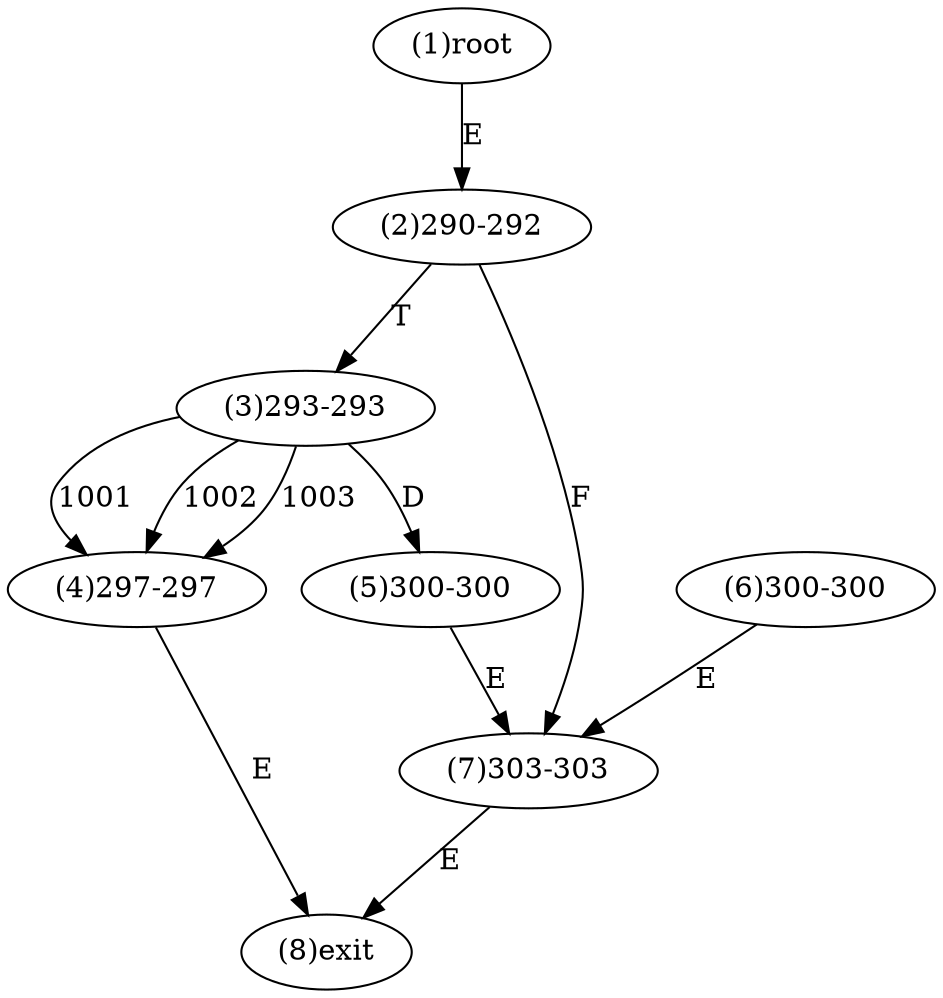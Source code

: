 digraph "" { 
1[ label="(1)root"];
2[ label="(2)290-292"];
3[ label="(3)293-293"];
4[ label="(4)297-297"];
5[ label="(5)300-300"];
6[ label="(6)300-300"];
7[ label="(7)303-303"];
8[ label="(8)exit"];
1->2[ label="E"];
2->7[ label="F"];
2->3[ label="T"];
3->4[ label="1001"];
3->4[ label="1002"];
3->4[ label="1003"];
3->5[ label="D"];
4->8[ label="E"];
5->7[ label="E"];
6->7[ label="E"];
7->8[ label="E"];
}